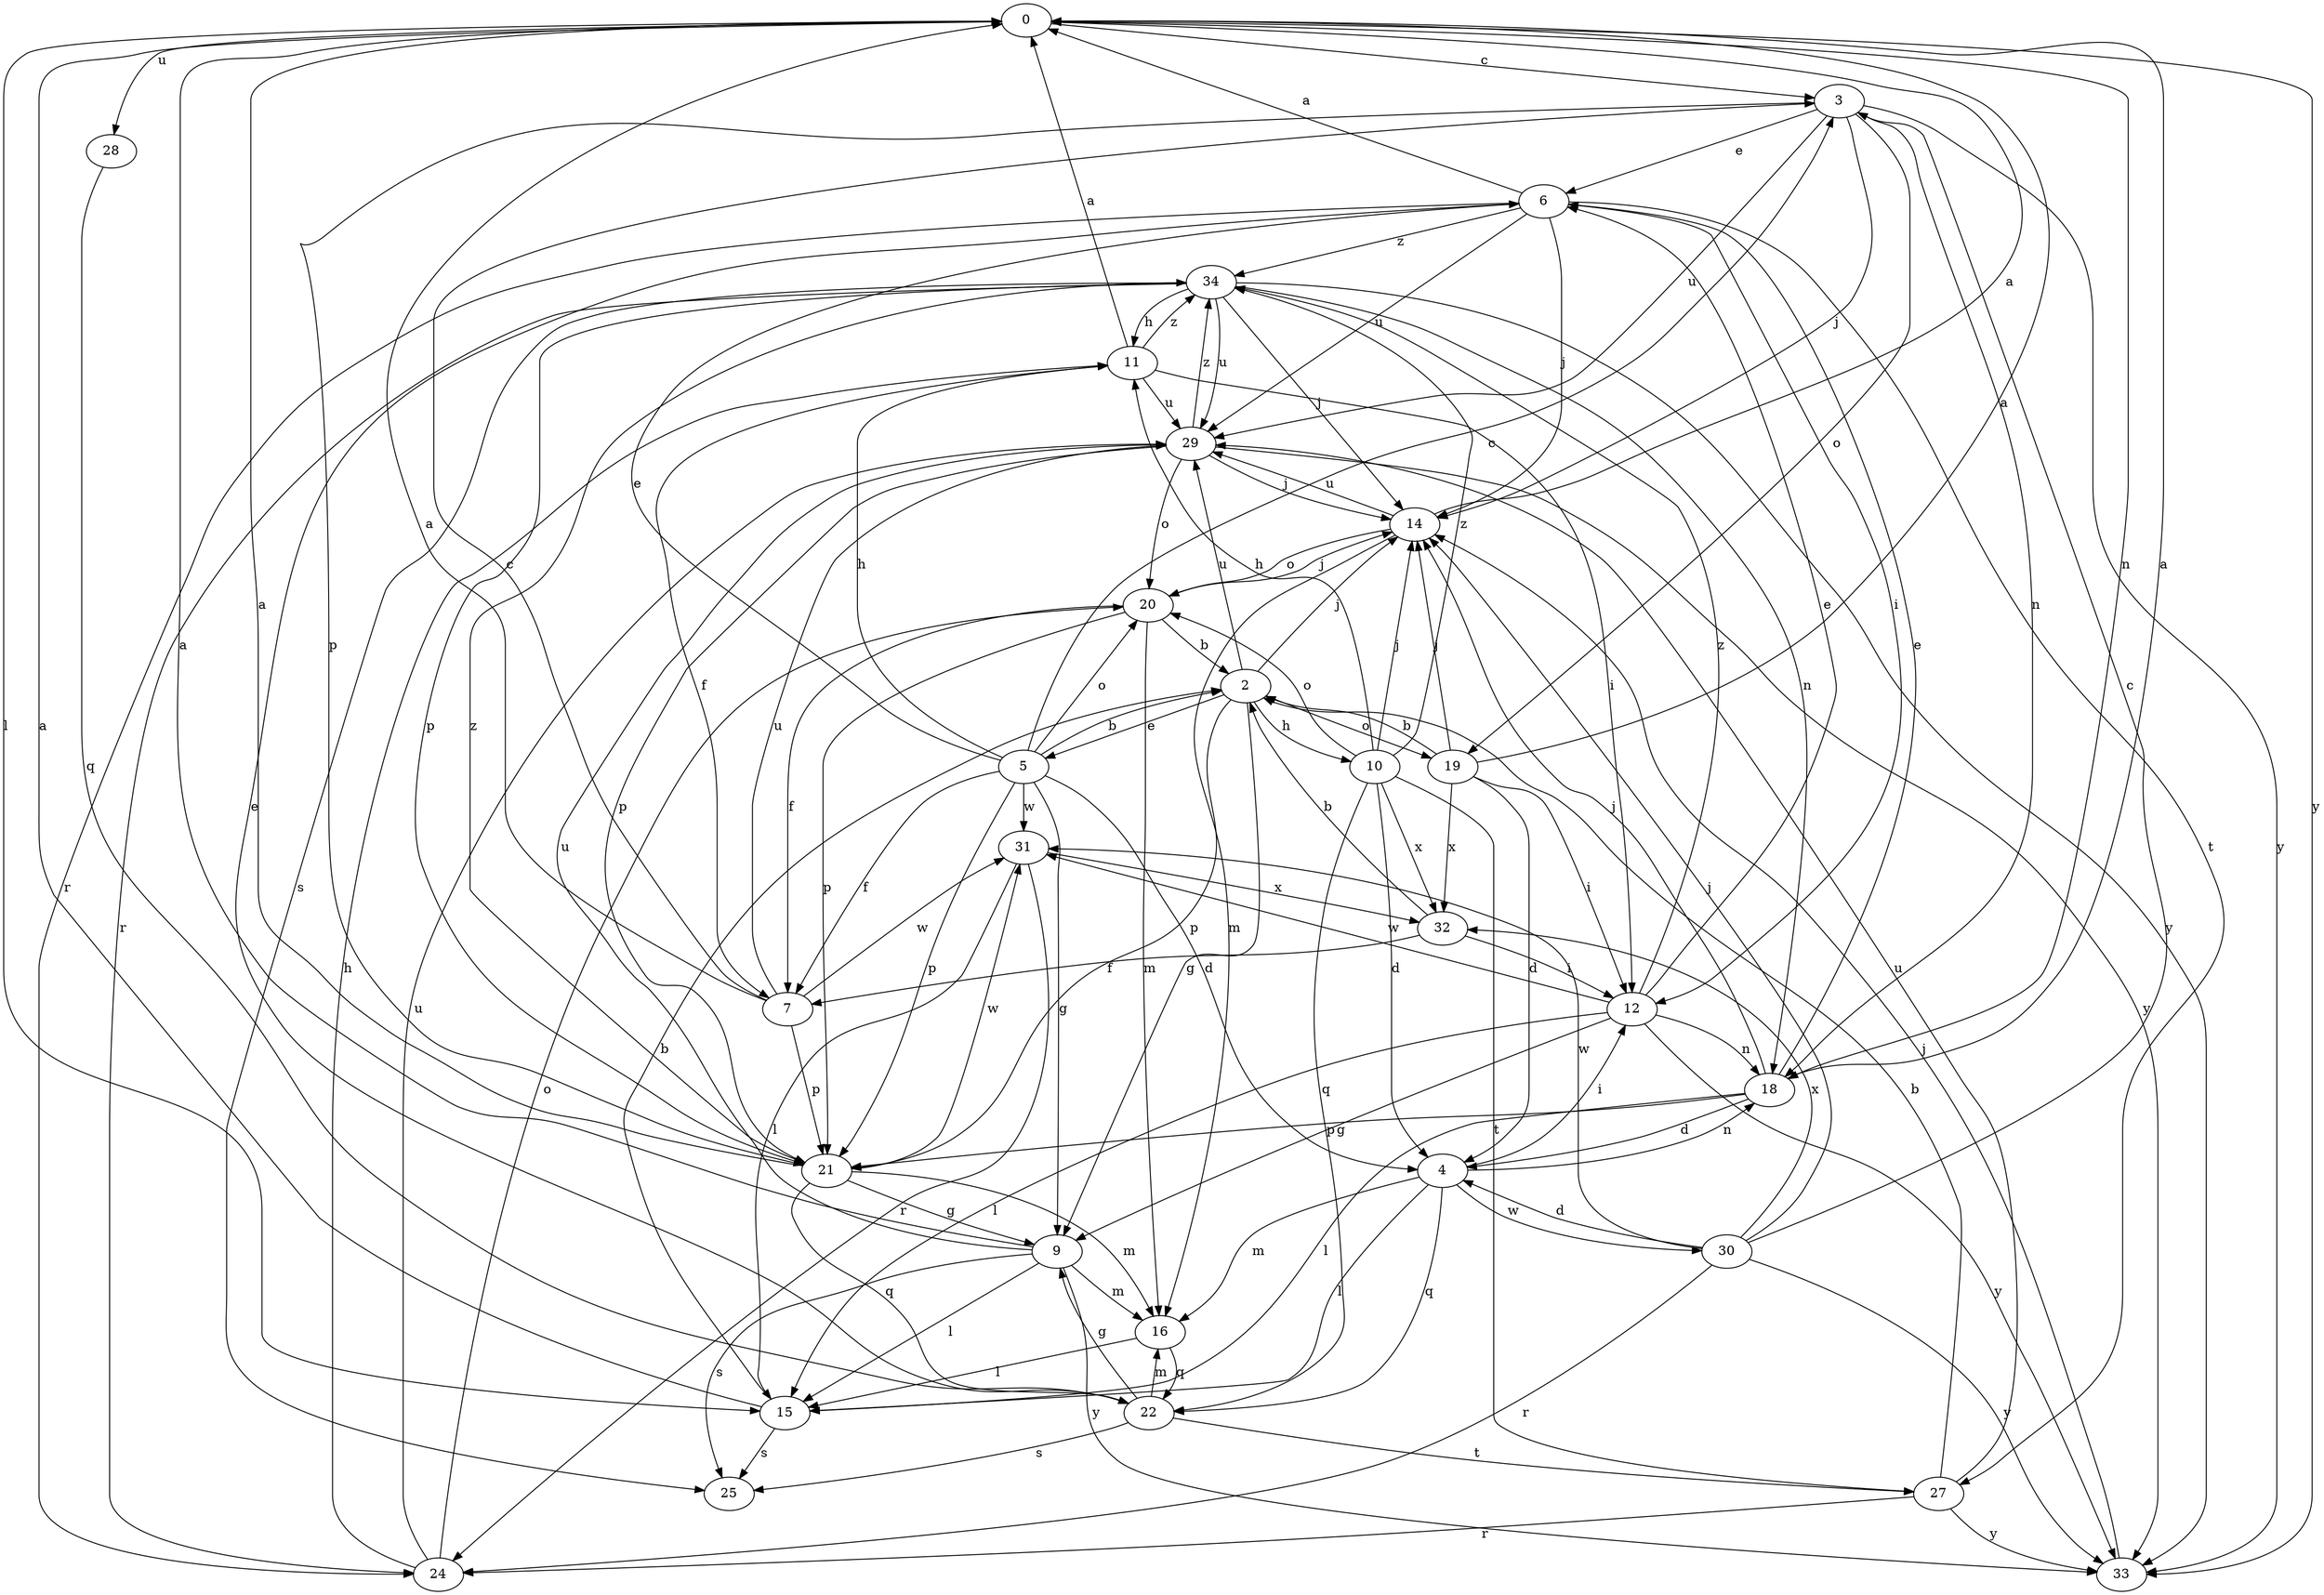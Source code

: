 strict digraph  {
0;
2;
3;
4;
5;
6;
7;
9;
10;
11;
12;
14;
15;
16;
18;
19;
20;
21;
22;
24;
25;
27;
28;
29;
30;
31;
32;
33;
34;
0 -> 3  [label=c];
0 -> 15  [label=l];
0 -> 18  [label=n];
0 -> 28  [label=u];
0 -> 33  [label=y];
2 -> 5  [label=e];
2 -> 9  [label=g];
2 -> 10  [label=h];
2 -> 14  [label=j];
2 -> 19  [label=o];
2 -> 21  [label=p];
2 -> 29  [label=u];
3 -> 6  [label=e];
3 -> 14  [label=j];
3 -> 18  [label=n];
3 -> 19  [label=o];
3 -> 21  [label=p];
3 -> 29  [label=u];
3 -> 33  [label=y];
4 -> 12  [label=i];
4 -> 15  [label=l];
4 -> 16  [label=m];
4 -> 18  [label=n];
4 -> 22  [label=q];
4 -> 30  [label=w];
5 -> 2  [label=b];
5 -> 3  [label=c];
5 -> 4  [label=d];
5 -> 6  [label=e];
5 -> 7  [label=f];
5 -> 9  [label=g];
5 -> 11  [label=h];
5 -> 20  [label=o];
5 -> 21  [label=p];
5 -> 31  [label=w];
6 -> 0  [label=a];
6 -> 12  [label=i];
6 -> 14  [label=j];
6 -> 24  [label=r];
6 -> 27  [label=t];
6 -> 29  [label=u];
6 -> 34  [label=z];
7 -> 0  [label=a];
7 -> 3  [label=c];
7 -> 21  [label=p];
7 -> 29  [label=u];
7 -> 31  [label=w];
9 -> 0  [label=a];
9 -> 15  [label=l];
9 -> 16  [label=m];
9 -> 25  [label=s];
9 -> 29  [label=u];
9 -> 33  [label=y];
10 -> 4  [label=d];
10 -> 11  [label=h];
10 -> 14  [label=j];
10 -> 20  [label=o];
10 -> 22  [label=q];
10 -> 27  [label=t];
10 -> 32  [label=x];
10 -> 34  [label=z];
11 -> 0  [label=a];
11 -> 7  [label=f];
11 -> 12  [label=i];
11 -> 29  [label=u];
11 -> 34  [label=z];
12 -> 6  [label=e];
12 -> 9  [label=g];
12 -> 15  [label=l];
12 -> 18  [label=n];
12 -> 31  [label=w];
12 -> 33  [label=y];
12 -> 34  [label=z];
14 -> 0  [label=a];
14 -> 16  [label=m];
14 -> 20  [label=o];
14 -> 29  [label=u];
15 -> 0  [label=a];
15 -> 2  [label=b];
15 -> 25  [label=s];
16 -> 15  [label=l];
16 -> 22  [label=q];
18 -> 0  [label=a];
18 -> 4  [label=d];
18 -> 6  [label=e];
18 -> 14  [label=j];
18 -> 15  [label=l];
18 -> 21  [label=p];
19 -> 0  [label=a];
19 -> 2  [label=b];
19 -> 4  [label=d];
19 -> 12  [label=i];
19 -> 14  [label=j];
19 -> 32  [label=x];
20 -> 2  [label=b];
20 -> 7  [label=f];
20 -> 14  [label=j];
20 -> 16  [label=m];
20 -> 21  [label=p];
21 -> 0  [label=a];
21 -> 9  [label=g];
21 -> 16  [label=m];
21 -> 22  [label=q];
21 -> 31  [label=w];
21 -> 34  [label=z];
22 -> 6  [label=e];
22 -> 9  [label=g];
22 -> 16  [label=m];
22 -> 25  [label=s];
22 -> 27  [label=t];
24 -> 11  [label=h];
24 -> 20  [label=o];
24 -> 29  [label=u];
27 -> 2  [label=b];
27 -> 24  [label=r];
27 -> 29  [label=u];
27 -> 33  [label=y];
28 -> 22  [label=q];
29 -> 14  [label=j];
29 -> 20  [label=o];
29 -> 21  [label=p];
29 -> 33  [label=y];
29 -> 34  [label=z];
30 -> 3  [label=c];
30 -> 4  [label=d];
30 -> 14  [label=j];
30 -> 24  [label=r];
30 -> 31  [label=w];
30 -> 32  [label=x];
30 -> 33  [label=y];
31 -> 15  [label=l];
31 -> 24  [label=r];
31 -> 32  [label=x];
32 -> 2  [label=b];
32 -> 7  [label=f];
32 -> 12  [label=i];
33 -> 14  [label=j];
34 -> 11  [label=h];
34 -> 14  [label=j];
34 -> 18  [label=n];
34 -> 21  [label=p];
34 -> 24  [label=r];
34 -> 25  [label=s];
34 -> 29  [label=u];
34 -> 33  [label=y];
}
